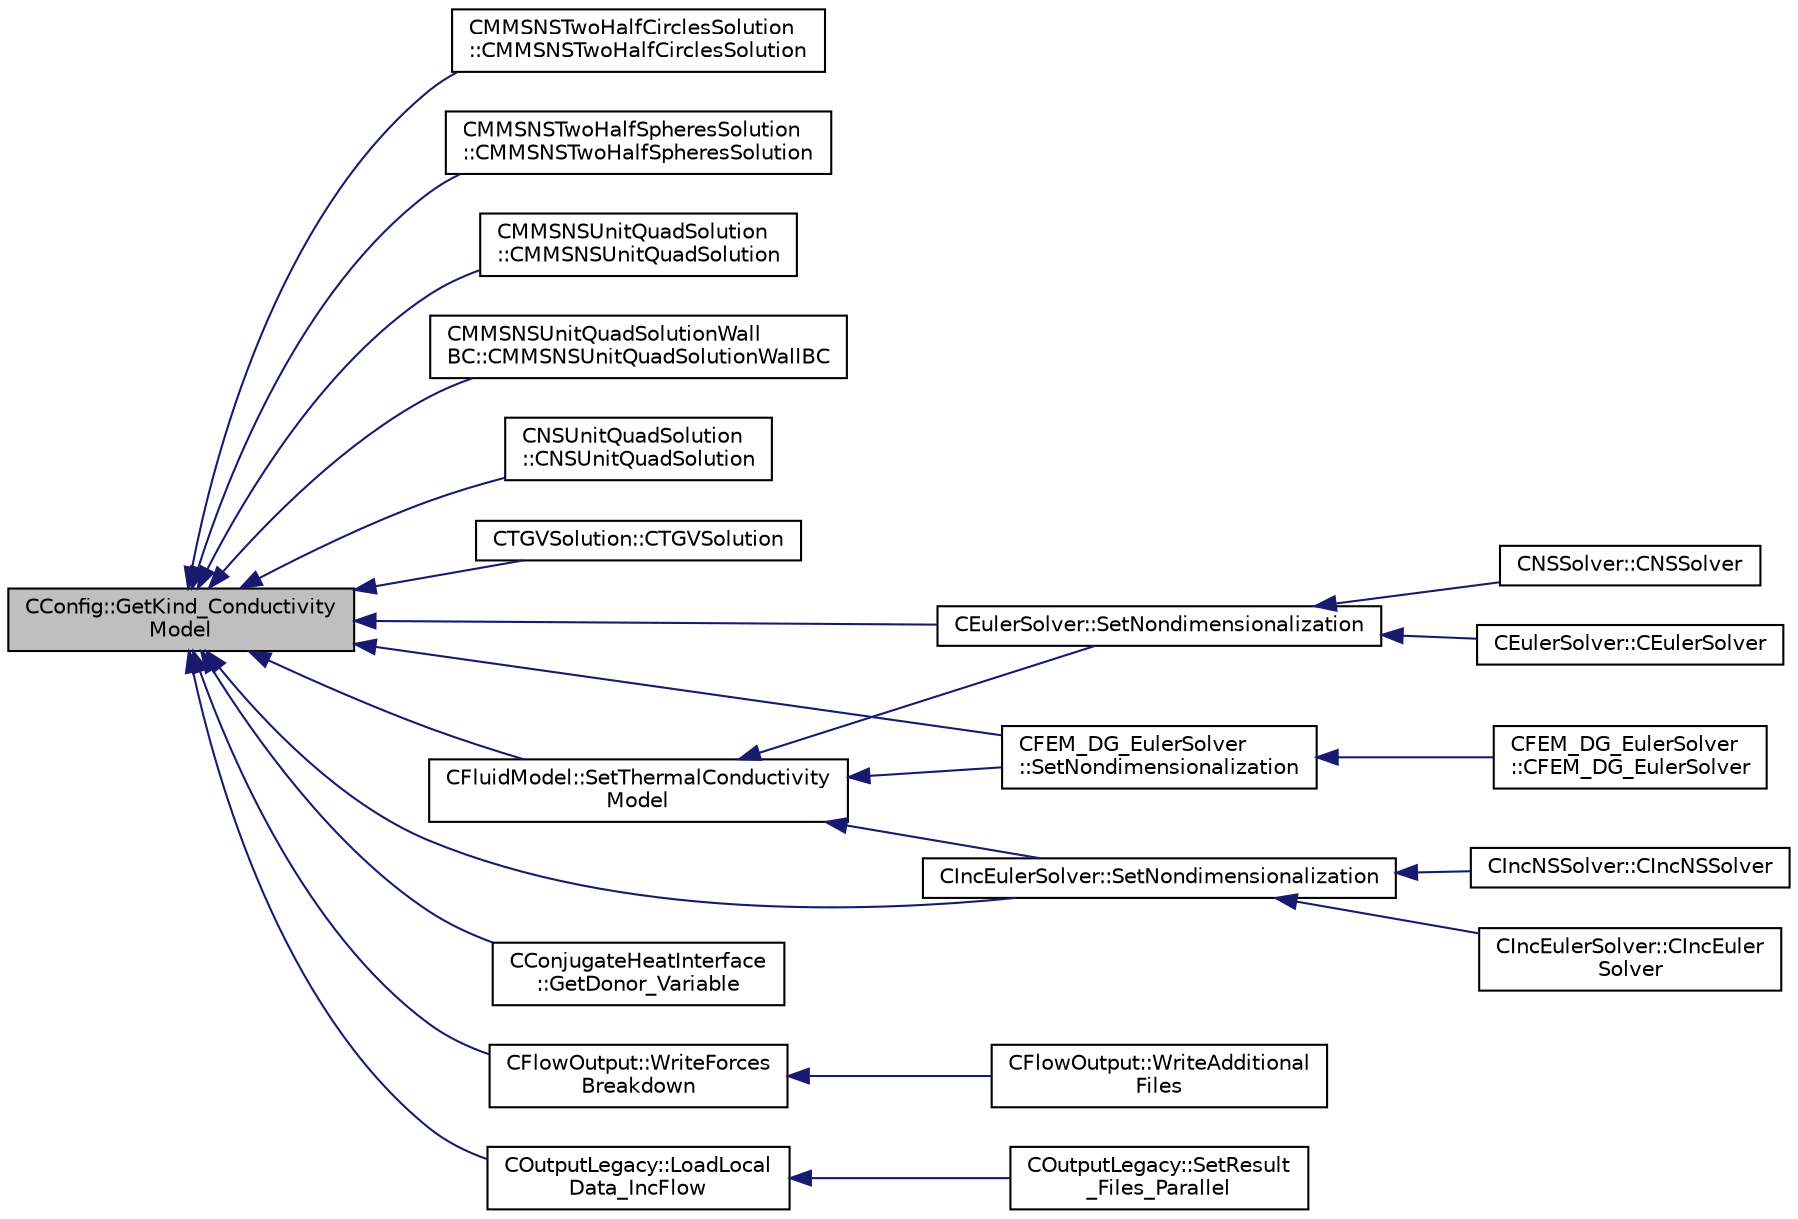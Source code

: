 digraph "CConfig::GetKind_ConductivityModel"
{
  edge [fontname="Helvetica",fontsize="10",labelfontname="Helvetica",labelfontsize="10"];
  node [fontname="Helvetica",fontsize="10",shape=record];
  rankdir="LR";
  Node4664 [label="CConfig::GetKind_Conductivity\lModel",height=0.2,width=0.4,color="black", fillcolor="grey75", style="filled", fontcolor="black"];
  Node4664 -> Node4665 [dir="back",color="midnightblue",fontsize="10",style="solid",fontname="Helvetica"];
  Node4665 [label="CMMSNSTwoHalfCirclesSolution\l::CMMSNSTwoHalfCirclesSolution",height=0.2,width=0.4,color="black", fillcolor="white", style="filled",URL="$class_c_m_m_s_n_s_two_half_circles_solution.html#afb31f8a5302b2a376a1781805fefb3f1"];
  Node4664 -> Node4666 [dir="back",color="midnightblue",fontsize="10",style="solid",fontname="Helvetica"];
  Node4666 [label="CMMSNSTwoHalfSpheresSolution\l::CMMSNSTwoHalfSpheresSolution",height=0.2,width=0.4,color="black", fillcolor="white", style="filled",URL="$class_c_m_m_s_n_s_two_half_spheres_solution.html#a8a5a9229428c02216ec39243e5738c2c"];
  Node4664 -> Node4667 [dir="back",color="midnightblue",fontsize="10",style="solid",fontname="Helvetica"];
  Node4667 [label="CMMSNSUnitQuadSolution\l::CMMSNSUnitQuadSolution",height=0.2,width=0.4,color="black", fillcolor="white", style="filled",URL="$class_c_m_m_s_n_s_unit_quad_solution.html#a15ed15b17ed5e8bcc2c4e22ae0208609"];
  Node4664 -> Node4668 [dir="back",color="midnightblue",fontsize="10",style="solid",fontname="Helvetica"];
  Node4668 [label="CMMSNSUnitQuadSolutionWall\lBC::CMMSNSUnitQuadSolutionWallBC",height=0.2,width=0.4,color="black", fillcolor="white", style="filled",URL="$class_c_m_m_s_n_s_unit_quad_solution_wall_b_c.html#a8a073b252ded24ccdb874d41b6e1660a"];
  Node4664 -> Node4669 [dir="back",color="midnightblue",fontsize="10",style="solid",fontname="Helvetica"];
  Node4669 [label="CNSUnitQuadSolution\l::CNSUnitQuadSolution",height=0.2,width=0.4,color="black", fillcolor="white", style="filled",URL="$class_c_n_s_unit_quad_solution.html#a7e40a7f6fddad267f011675ff5f39fe3"];
  Node4664 -> Node4670 [dir="back",color="midnightblue",fontsize="10",style="solid",fontname="Helvetica"];
  Node4670 [label="CTGVSolution::CTGVSolution",height=0.2,width=0.4,color="black", fillcolor="white", style="filled",URL="$class_c_t_g_v_solution.html#a9abff4ee12f6573861db6cd57bb988cc"];
  Node4664 -> Node4671 [dir="back",color="midnightblue",fontsize="10",style="solid",fontname="Helvetica"];
  Node4671 [label="CFluidModel::SetThermalConductivity\lModel",height=0.2,width=0.4,color="black", fillcolor="white", style="filled",URL="$class_c_fluid_model.html#af21d9b7b51689e064184eb7b09ae639a",tooltip="Set thermal conductivity model. "];
  Node4671 -> Node4672 [dir="back",color="midnightblue",fontsize="10",style="solid",fontname="Helvetica"];
  Node4672 [label="CEulerSolver::SetNondimensionalization",height=0.2,width=0.4,color="black", fillcolor="white", style="filled",URL="$class_c_euler_solver.html#a1c633d6e77fefb2e76308e2ba0af0c2c",tooltip="Set the solver nondimensionalization. "];
  Node4672 -> Node4673 [dir="back",color="midnightblue",fontsize="10",style="solid",fontname="Helvetica"];
  Node4673 [label="CEulerSolver::CEulerSolver",height=0.2,width=0.4,color="black", fillcolor="white", style="filled",URL="$class_c_euler_solver.html#ae1e74218b4e943111b100d7ddcbd4db9"];
  Node4672 -> Node4674 [dir="back",color="midnightblue",fontsize="10",style="solid",fontname="Helvetica"];
  Node4674 [label="CNSSolver::CNSSolver",height=0.2,width=0.4,color="black", fillcolor="white", style="filled",URL="$class_c_n_s_solver.html#a2a8ad49c42b4546696e631cf44b7788b"];
  Node4671 -> Node4675 [dir="back",color="midnightblue",fontsize="10",style="solid",fontname="Helvetica"];
  Node4675 [label="CFEM_DG_EulerSolver\l::SetNondimensionalization",height=0.2,width=0.4,color="black", fillcolor="white", style="filled",URL="$class_c_f_e_m___d_g___euler_solver.html#a31316dc2fe564329d9bb372961b10a3a",tooltip="Set the fluid solver nondimensionalization. "];
  Node4675 -> Node4676 [dir="back",color="midnightblue",fontsize="10",style="solid",fontname="Helvetica"];
  Node4676 [label="CFEM_DG_EulerSolver\l::CFEM_DG_EulerSolver",height=0.2,width=0.4,color="black", fillcolor="white", style="filled",URL="$class_c_f_e_m___d_g___euler_solver.html#a70d30ef9e7cd7620d54ec73f4b1ed28c"];
  Node4671 -> Node4677 [dir="back",color="midnightblue",fontsize="10",style="solid",fontname="Helvetica"];
  Node4677 [label="CIncEulerSolver::SetNondimensionalization",height=0.2,width=0.4,color="black", fillcolor="white", style="filled",URL="$class_c_inc_euler_solver.html#a2cffaa24417cb3803d36d38b3874d6d0",tooltip="Set the solver nondimensionalization. "];
  Node4677 -> Node4678 [dir="back",color="midnightblue",fontsize="10",style="solid",fontname="Helvetica"];
  Node4678 [label="CIncEulerSolver::CIncEuler\lSolver",height=0.2,width=0.4,color="black", fillcolor="white", style="filled",URL="$class_c_inc_euler_solver.html#a91f644b8f9a00215bac5bcd31dfc06d8"];
  Node4677 -> Node4679 [dir="back",color="midnightblue",fontsize="10",style="solid",fontname="Helvetica"];
  Node4679 [label="CIncNSSolver::CIncNSSolver",height=0.2,width=0.4,color="black", fillcolor="white", style="filled",URL="$class_c_inc_n_s_solver.html#a82152ac7e91fb1c5c073d98a1f08e2aa"];
  Node4664 -> Node4680 [dir="back",color="midnightblue",fontsize="10",style="solid",fontname="Helvetica"];
  Node4680 [label="CConjugateHeatInterface\l::GetDonor_Variable",height=0.2,width=0.4,color="black", fillcolor="white", style="filled",URL="$class_c_conjugate_heat_interface.html#a202dd62e4a06b68c52ffa585d6c28149",tooltip="Retrieve the variable that will be sent from donor mesh to target mesh. "];
  Node4664 -> Node4681 [dir="back",color="midnightblue",fontsize="10",style="solid",fontname="Helvetica"];
  Node4681 [label="CFlowOutput::WriteForces\lBreakdown",height=0.2,width=0.4,color="black", fillcolor="white", style="filled",URL="$class_c_flow_output.html#afacedef2006aa6fcf8c9a312b5f4430c",tooltip="Write the forces breakdown file. "];
  Node4681 -> Node4682 [dir="back",color="midnightblue",fontsize="10",style="solid",fontname="Helvetica"];
  Node4682 [label="CFlowOutput::WriteAdditional\lFiles",height=0.2,width=0.4,color="black", fillcolor="white", style="filled",URL="$class_c_flow_output.html#aaac3fb7b2575967b157c306065ab1ea8",tooltip="Write any additional files defined for the current solver. "];
  Node4664 -> Node4683 [dir="back",color="midnightblue",fontsize="10",style="solid",fontname="Helvetica"];
  Node4683 [label="COutputLegacy::LoadLocal\lData_IncFlow",height=0.2,width=0.4,color="black", fillcolor="white", style="filled",URL="$class_c_output_legacy.html#a2d955089c8894a2eb795970f06e7900d",tooltip="Load the desired solution data into a structure used for parallel reordering and output file writing ..."];
  Node4683 -> Node4684 [dir="back",color="midnightblue",fontsize="10",style="solid",fontname="Helvetica"];
  Node4684 [label="COutputLegacy::SetResult\l_Files_Parallel",height=0.2,width=0.4,color="black", fillcolor="white", style="filled",URL="$class_c_output_legacy.html#a9e7832982d8237df4df455b027fd203b",tooltip="Writes and organizes the all the output files, except the history one, for parallel computations..."];
  Node4664 -> Node4672 [dir="back",color="midnightblue",fontsize="10",style="solid",fontname="Helvetica"];
  Node4664 -> Node4675 [dir="back",color="midnightblue",fontsize="10",style="solid",fontname="Helvetica"];
  Node4664 -> Node4677 [dir="back",color="midnightblue",fontsize="10",style="solid",fontname="Helvetica"];
}
